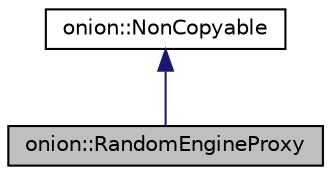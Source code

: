 digraph "onion::RandomEngineProxy"
{
 // LATEX_PDF_SIZE
  edge [fontname="Helvetica",fontsize="10",labelfontname="Helvetica",labelfontsize="10"];
  node [fontname="Helvetica",fontsize="10",shape=record];
  Node1 [label="onion::RandomEngineProxy",height=0.2,width=0.4,color="black", fillcolor="grey75", style="filled", fontcolor="black",tooltip="Creates and control the access to the global RandonEngine object."];
  Node2 -> Node1 [dir="back",color="midnightblue",fontsize="10",style="solid",fontname="Helvetica"];
  Node2 [label="onion::NonCopyable",height=0.2,width=0.4,color="black", fillcolor="white", style="filled",URL="$classonion_1_1_non_copyable.html",tooltip="Class to make other classes non-copyable."];
}

